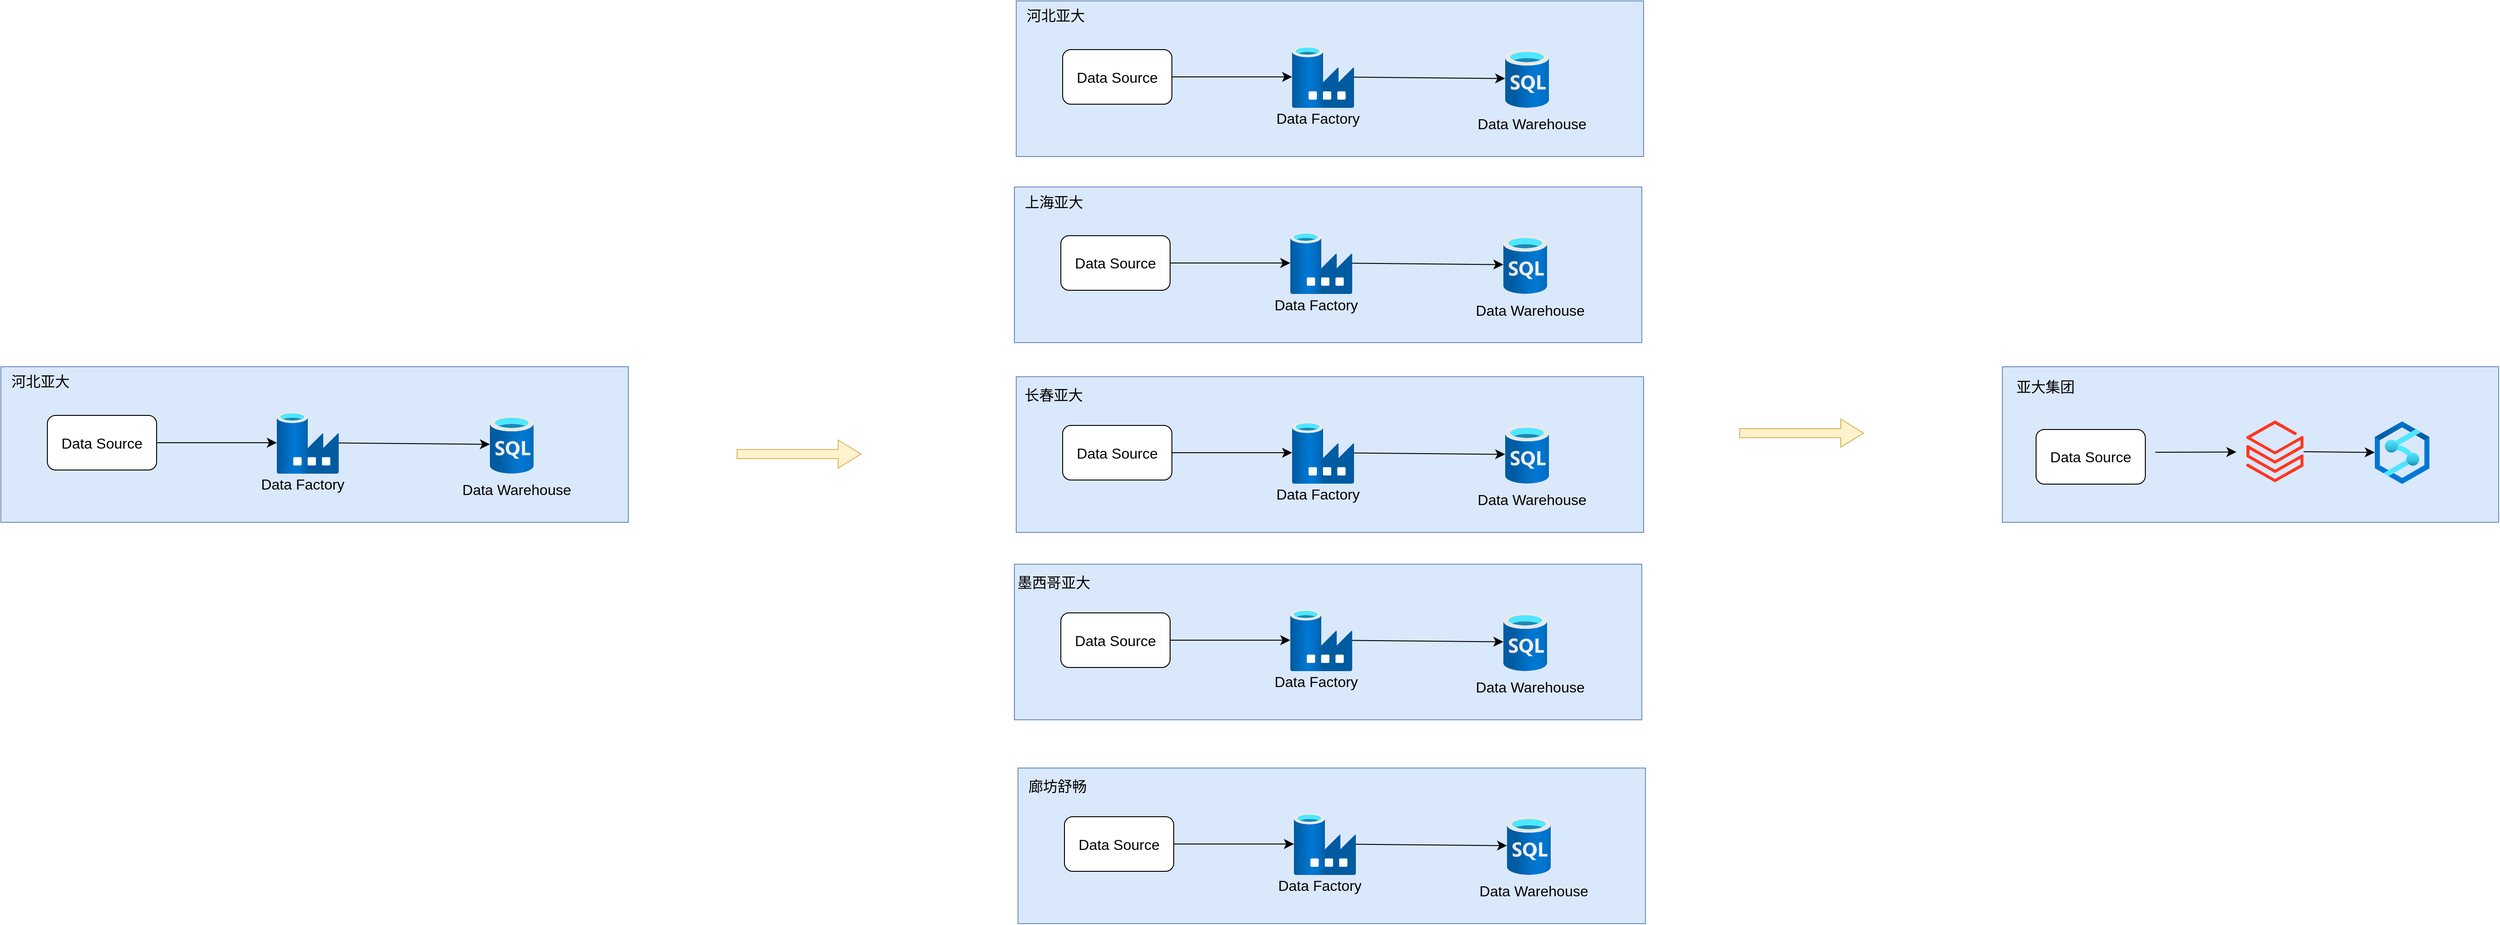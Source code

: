 <mxfile version="22.0.4" type="github" pages="2">
  <diagram name="第 1 页" id="MhoH8U3tyxvZcN3tAj8D">
    <mxGraphModel dx="4680" dy="2256" grid="0" gridSize="10" guides="1" tooltips="1" connect="1" arrows="1" fold="1" page="0" pageScale="1" pageWidth="827" pageHeight="1169" math="0" shadow="0">
      <root>
        <mxCell id="0" />
        <mxCell id="1" parent="0" />
        <mxCell id="xTHvPwRFMxjuUwYBFSz3-31" value="" style="rounded=0;whiteSpace=wrap;html=1;fontSize=16;fillColor=#dae8fc;strokeColor=#6c8ebf;" vertex="1" parent="1">
          <mxGeometry x="601" y="50" width="545" height="171" as="geometry" />
        </mxCell>
        <mxCell id="pBCOsRaj-h_CKX6DQHzy-14" value="" style="rounded=0;whiteSpace=wrap;html=1;fontSize=16;fillColor=#dae8fc;strokeColor=#6c8ebf;" vertex="1" parent="1">
          <mxGeometry x="-484" y="-147.5" width="689" height="171" as="geometry" />
        </mxCell>
        <mxCell id="pBCOsRaj-h_CKX6DQHzy-21" style="edgeStyle=none;curved=1;rounded=0;orthogonalLoop=1;jettySize=auto;html=1;fontSize=12;startSize=8;endSize=8;" edge="1" parent="1" source="pBCOsRaj-h_CKX6DQHzy-2" target="pBCOsRaj-h_CKX6DQHzy-5">
          <mxGeometry relative="1" as="geometry" />
        </mxCell>
        <mxCell id="pBCOsRaj-h_CKX6DQHzy-2" value="" style="image;aspect=fixed;html=1;points=[];align=center;fontSize=12;image=img/lib/azure2/databases/Data_Factory.svg;" vertex="1" parent="1">
          <mxGeometry x="-181" y="-98" width="68" height="68" as="geometry" />
        </mxCell>
        <mxCell id="pBCOsRaj-h_CKX6DQHzy-5" value="" style="image;aspect=fixed;html=1;points=[];align=center;fontSize=12;image=img/lib/azure2/databases/SQL_Database.svg;" vertex="1" parent="1">
          <mxGeometry x="53" y="-94" width="48" height="64" as="geometry" />
        </mxCell>
        <mxCell id="pBCOsRaj-h_CKX6DQHzy-20" style="edgeStyle=none;curved=1;rounded=0;orthogonalLoop=1;jettySize=auto;html=1;fontSize=12;startSize=8;endSize=8;" edge="1" parent="1" source="pBCOsRaj-h_CKX6DQHzy-7" target="pBCOsRaj-h_CKX6DQHzy-2">
          <mxGeometry relative="1" as="geometry" />
        </mxCell>
        <mxCell id="pBCOsRaj-h_CKX6DQHzy-7" value="Data Source" style="rounded=1;whiteSpace=wrap;html=1;fontSize=16;" vertex="1" parent="1">
          <mxGeometry x="-433" y="-94" width="120" height="60" as="geometry" />
        </mxCell>
        <mxCell id="pBCOsRaj-h_CKX6DQHzy-12" value="Data Factory" style="text;html=1;align=center;verticalAlign=middle;resizable=0;points=[];autosize=1;strokeColor=none;fillColor=none;fontSize=16;" vertex="1" parent="1">
          <mxGeometry x="-208" y="-34" width="110" height="31" as="geometry" />
        </mxCell>
        <mxCell id="pBCOsRaj-h_CKX6DQHzy-13" value="Data Warehouse" style="text;html=1;align=center;verticalAlign=middle;resizable=0;points=[];autosize=1;strokeColor=none;fillColor=none;fontSize=16;" vertex="1" parent="1">
          <mxGeometry x="13" y="-28" width="137" height="31" as="geometry" />
        </mxCell>
        <mxCell id="pBCOsRaj-h_CKX6DQHzy-16" value="上海亚大" style="text;html=1;align=center;verticalAlign=middle;resizable=0;points=[];autosize=1;strokeColor=none;fillColor=none;fontSize=16;" vertex="1" parent="1">
          <mxGeometry x="-482" y="-147" width="82" height="31" as="geometry" />
        </mxCell>
        <mxCell id="pBCOsRaj-h_CKX6DQHzy-22" value="" style="rounded=0;whiteSpace=wrap;html=1;fontSize=16;fillColor=#dae8fc;strokeColor=#6c8ebf;" vertex="1" parent="1">
          <mxGeometry x="-482" y="-352" width="689" height="171" as="geometry" />
        </mxCell>
        <mxCell id="pBCOsRaj-h_CKX6DQHzy-23" style="edgeStyle=none;curved=1;rounded=0;orthogonalLoop=1;jettySize=auto;html=1;fontSize=12;startSize=8;endSize=8;" edge="1" parent="1" source="pBCOsRaj-h_CKX6DQHzy-24" target="pBCOsRaj-h_CKX6DQHzy-25">
          <mxGeometry relative="1" as="geometry" />
        </mxCell>
        <mxCell id="pBCOsRaj-h_CKX6DQHzy-24" value="" style="image;aspect=fixed;html=1;points=[];align=center;fontSize=12;image=img/lib/azure2/databases/Data_Factory.svg;" vertex="1" parent="1">
          <mxGeometry x="-179" y="-302.5" width="68" height="68" as="geometry" />
        </mxCell>
        <mxCell id="pBCOsRaj-h_CKX6DQHzy-25" value="" style="image;aspect=fixed;html=1;points=[];align=center;fontSize=12;image=img/lib/azure2/databases/SQL_Database.svg;" vertex="1" parent="1">
          <mxGeometry x="55" y="-298.5" width="48" height="64" as="geometry" />
        </mxCell>
        <mxCell id="pBCOsRaj-h_CKX6DQHzy-26" style="edgeStyle=none;curved=1;rounded=0;orthogonalLoop=1;jettySize=auto;html=1;fontSize=12;startSize=8;endSize=8;" edge="1" parent="1" source="pBCOsRaj-h_CKX6DQHzy-27" target="pBCOsRaj-h_CKX6DQHzy-24">
          <mxGeometry relative="1" as="geometry" />
        </mxCell>
        <mxCell id="pBCOsRaj-h_CKX6DQHzy-27" value="Data Source" style="rounded=1;whiteSpace=wrap;html=1;fontSize=16;" vertex="1" parent="1">
          <mxGeometry x="-431" y="-298.5" width="120" height="60" as="geometry" />
        </mxCell>
        <mxCell id="pBCOsRaj-h_CKX6DQHzy-28" value="Data Factory" style="text;html=1;align=center;verticalAlign=middle;resizable=0;points=[];autosize=1;strokeColor=none;fillColor=none;fontSize=16;" vertex="1" parent="1">
          <mxGeometry x="-206" y="-238.5" width="110" height="31" as="geometry" />
        </mxCell>
        <mxCell id="pBCOsRaj-h_CKX6DQHzy-29" value="Data Warehouse" style="text;html=1;align=center;verticalAlign=middle;resizable=0;points=[];autosize=1;strokeColor=none;fillColor=none;fontSize=16;" vertex="1" parent="1">
          <mxGeometry x="15" y="-232.5" width="137" height="31" as="geometry" />
        </mxCell>
        <mxCell id="pBCOsRaj-h_CKX6DQHzy-30" value="河北亚大" style="text;html=1;align=center;verticalAlign=middle;resizable=0;points=[];autosize=1;strokeColor=none;fillColor=none;fontSize=16;" vertex="1" parent="1">
          <mxGeometry x="-480" y="-351.5" width="82" height="31" as="geometry" />
        </mxCell>
        <mxCell id="xTHvPwRFMxjuUwYBFSz3-1" value="" style="rounded=0;whiteSpace=wrap;html=1;fontSize=16;fillColor=#dae8fc;strokeColor=#6c8ebf;" vertex="1" parent="1">
          <mxGeometry x="-482" y="61" width="689" height="171" as="geometry" />
        </mxCell>
        <mxCell id="xTHvPwRFMxjuUwYBFSz3-2" style="edgeStyle=none;curved=1;rounded=0;orthogonalLoop=1;jettySize=auto;html=1;fontSize=12;startSize=8;endSize=8;" edge="1" parent="1" source="xTHvPwRFMxjuUwYBFSz3-3" target="xTHvPwRFMxjuUwYBFSz3-4">
          <mxGeometry relative="1" as="geometry" />
        </mxCell>
        <mxCell id="xTHvPwRFMxjuUwYBFSz3-3" value="" style="image;aspect=fixed;html=1;points=[];align=center;fontSize=12;image=img/lib/azure2/databases/Data_Factory.svg;" vertex="1" parent="1">
          <mxGeometry x="-179" y="110.5" width="68" height="68" as="geometry" />
        </mxCell>
        <mxCell id="xTHvPwRFMxjuUwYBFSz3-4" value="" style="image;aspect=fixed;html=1;points=[];align=center;fontSize=12;image=img/lib/azure2/databases/SQL_Database.svg;" vertex="1" parent="1">
          <mxGeometry x="55" y="114.5" width="48" height="64" as="geometry" />
        </mxCell>
        <mxCell id="xTHvPwRFMxjuUwYBFSz3-5" style="edgeStyle=none;curved=1;rounded=0;orthogonalLoop=1;jettySize=auto;html=1;fontSize=12;startSize=8;endSize=8;" edge="1" parent="1" source="xTHvPwRFMxjuUwYBFSz3-6" target="xTHvPwRFMxjuUwYBFSz3-3">
          <mxGeometry relative="1" as="geometry" />
        </mxCell>
        <mxCell id="xTHvPwRFMxjuUwYBFSz3-6" value="Data Source" style="rounded=1;whiteSpace=wrap;html=1;fontSize=16;" vertex="1" parent="1">
          <mxGeometry x="-431" y="114.5" width="120" height="60" as="geometry" />
        </mxCell>
        <mxCell id="xTHvPwRFMxjuUwYBFSz3-7" value="Data Factory" style="text;html=1;align=center;verticalAlign=middle;resizable=0;points=[];autosize=1;strokeColor=none;fillColor=none;fontSize=16;" vertex="1" parent="1">
          <mxGeometry x="-206" y="174.5" width="110" height="31" as="geometry" />
        </mxCell>
        <mxCell id="xTHvPwRFMxjuUwYBFSz3-8" value="Data Warehouse" style="text;html=1;align=center;verticalAlign=middle;resizable=0;points=[];autosize=1;strokeColor=none;fillColor=none;fontSize=16;" vertex="1" parent="1">
          <mxGeometry x="15" y="180.5" width="137" height="31" as="geometry" />
        </mxCell>
        <mxCell id="xTHvPwRFMxjuUwYBFSz3-9" value="长春亚大&amp;nbsp;" style="text;html=1;align=center;verticalAlign=middle;resizable=0;points=[];autosize=1;strokeColor=none;fillColor=none;fontSize=16;" vertex="1" parent="1">
          <mxGeometry x="-482" y="65" width="86" height="31" as="geometry" />
        </mxCell>
        <mxCell id="xTHvPwRFMxjuUwYBFSz3-10" value="" style="rounded=0;whiteSpace=wrap;html=1;fontSize=16;fillColor=#dae8fc;strokeColor=#6c8ebf;" vertex="1" parent="1">
          <mxGeometry x="-484" y="267" width="689" height="171" as="geometry" />
        </mxCell>
        <mxCell id="xTHvPwRFMxjuUwYBFSz3-11" style="edgeStyle=none;curved=1;rounded=0;orthogonalLoop=1;jettySize=auto;html=1;fontSize=12;startSize=8;endSize=8;" edge="1" parent="1" source="xTHvPwRFMxjuUwYBFSz3-12" target="xTHvPwRFMxjuUwYBFSz3-13">
          <mxGeometry relative="1" as="geometry" />
        </mxCell>
        <mxCell id="xTHvPwRFMxjuUwYBFSz3-12" value="" style="image;aspect=fixed;html=1;points=[];align=center;fontSize=12;image=img/lib/azure2/databases/Data_Factory.svg;" vertex="1" parent="1">
          <mxGeometry x="-181" y="316.5" width="68" height="68" as="geometry" />
        </mxCell>
        <mxCell id="xTHvPwRFMxjuUwYBFSz3-13" value="" style="image;aspect=fixed;html=1;points=[];align=center;fontSize=12;image=img/lib/azure2/databases/SQL_Database.svg;" vertex="1" parent="1">
          <mxGeometry x="53" y="320.5" width="48" height="64" as="geometry" />
        </mxCell>
        <mxCell id="xTHvPwRFMxjuUwYBFSz3-14" style="edgeStyle=none;curved=1;rounded=0;orthogonalLoop=1;jettySize=auto;html=1;fontSize=12;startSize=8;endSize=8;" edge="1" parent="1" source="xTHvPwRFMxjuUwYBFSz3-15" target="xTHvPwRFMxjuUwYBFSz3-12">
          <mxGeometry relative="1" as="geometry" />
        </mxCell>
        <mxCell id="xTHvPwRFMxjuUwYBFSz3-15" value="Data Source" style="rounded=1;whiteSpace=wrap;html=1;fontSize=16;" vertex="1" parent="1">
          <mxGeometry x="-433" y="320.5" width="120" height="60" as="geometry" />
        </mxCell>
        <mxCell id="xTHvPwRFMxjuUwYBFSz3-16" value="Data Factory" style="text;html=1;align=center;verticalAlign=middle;resizable=0;points=[];autosize=1;strokeColor=none;fillColor=none;fontSize=16;" vertex="1" parent="1">
          <mxGeometry x="-208" y="380.5" width="110" height="31" as="geometry" />
        </mxCell>
        <mxCell id="xTHvPwRFMxjuUwYBFSz3-17" value="Data Warehouse" style="text;html=1;align=center;verticalAlign=middle;resizable=0;points=[];autosize=1;strokeColor=none;fillColor=none;fontSize=16;" vertex="1" parent="1">
          <mxGeometry x="13" y="386.5" width="137" height="31" as="geometry" />
        </mxCell>
        <mxCell id="xTHvPwRFMxjuUwYBFSz3-18" value="墨西哥亚大" style="text;html=1;align=center;verticalAlign=middle;resizable=0;points=[];autosize=1;strokeColor=none;fillColor=none;fontSize=16;" vertex="1" parent="1">
          <mxGeometry x="-490" y="271" width="98" height="31" as="geometry" />
        </mxCell>
        <mxCell id="xTHvPwRFMxjuUwYBFSz3-19" value="" style="rounded=0;whiteSpace=wrap;html=1;fontSize=16;fillColor=#dae8fc;strokeColor=#6c8ebf;" vertex="1" parent="1">
          <mxGeometry x="-480" y="491" width="689" height="171" as="geometry" />
        </mxCell>
        <mxCell id="xTHvPwRFMxjuUwYBFSz3-20" style="edgeStyle=none;curved=1;rounded=0;orthogonalLoop=1;jettySize=auto;html=1;fontSize=12;startSize=8;endSize=8;" edge="1" parent="1" source="xTHvPwRFMxjuUwYBFSz3-21" target="xTHvPwRFMxjuUwYBFSz3-22">
          <mxGeometry relative="1" as="geometry" />
        </mxCell>
        <mxCell id="xTHvPwRFMxjuUwYBFSz3-21" value="" style="image;aspect=fixed;html=1;points=[];align=center;fontSize=12;image=img/lib/azure2/databases/Data_Factory.svg;" vertex="1" parent="1">
          <mxGeometry x="-177" y="540.5" width="68" height="68" as="geometry" />
        </mxCell>
        <mxCell id="xTHvPwRFMxjuUwYBFSz3-22" value="" style="image;aspect=fixed;html=1;points=[];align=center;fontSize=12;image=img/lib/azure2/databases/SQL_Database.svg;" vertex="1" parent="1">
          <mxGeometry x="57" y="544.5" width="48" height="64" as="geometry" />
        </mxCell>
        <mxCell id="xTHvPwRFMxjuUwYBFSz3-23" style="edgeStyle=none;curved=1;rounded=0;orthogonalLoop=1;jettySize=auto;html=1;fontSize=12;startSize=8;endSize=8;" edge="1" parent="1" source="xTHvPwRFMxjuUwYBFSz3-24" target="xTHvPwRFMxjuUwYBFSz3-21">
          <mxGeometry relative="1" as="geometry" />
        </mxCell>
        <mxCell id="xTHvPwRFMxjuUwYBFSz3-24" value="Data Source" style="rounded=1;whiteSpace=wrap;html=1;fontSize=16;" vertex="1" parent="1">
          <mxGeometry x="-429" y="544.5" width="120" height="60" as="geometry" />
        </mxCell>
        <mxCell id="xTHvPwRFMxjuUwYBFSz3-25" value="Data Factory" style="text;html=1;align=center;verticalAlign=middle;resizable=0;points=[];autosize=1;strokeColor=none;fillColor=none;fontSize=16;" vertex="1" parent="1">
          <mxGeometry x="-204" y="604.5" width="110" height="31" as="geometry" />
        </mxCell>
        <mxCell id="xTHvPwRFMxjuUwYBFSz3-26" value="Data Warehouse" style="text;html=1;align=center;verticalAlign=middle;resizable=0;points=[];autosize=1;strokeColor=none;fillColor=none;fontSize=16;" vertex="1" parent="1">
          <mxGeometry x="17" y="610.5" width="137" height="31" as="geometry" />
        </mxCell>
        <mxCell id="xTHvPwRFMxjuUwYBFSz3-27" value="廊坊舒畅" style="text;html=1;align=center;verticalAlign=middle;resizable=0;points=[];autosize=1;strokeColor=none;fillColor=none;fontSize=16;" vertex="1" parent="1">
          <mxGeometry x="-478" y="495" width="82" height="31" as="geometry" />
        </mxCell>
        <mxCell id="xTHvPwRFMxjuUwYBFSz3-35" style="edgeStyle=none;curved=1;rounded=0;orthogonalLoop=1;jettySize=auto;html=1;fontSize=12;startSize=8;endSize=8;" edge="1" parent="1" source="xTHvPwRFMxjuUwYBFSz3-28" target="xTHvPwRFMxjuUwYBFSz3-29">
          <mxGeometry relative="1" as="geometry" />
        </mxCell>
        <mxCell id="xTHvPwRFMxjuUwYBFSz3-28" value="" style="image;aspect=fixed;html=1;points=[];align=center;fontSize=12;image=img/lib/azure2/analytics/Azure_Databricks.svg;" vertex="1" parent="1">
          <mxGeometry x="869" y="109" width="62.8" height="68" as="geometry" />
        </mxCell>
        <mxCell id="xTHvPwRFMxjuUwYBFSz3-29" value="" style="image;aspect=fixed;html=1;points=[];align=center;fontSize=12;image=img/lib/azure2/databases/Azure_Synapse_Analytics.svg;" vertex="1" parent="1">
          <mxGeometry x="1010" y="110" width="60" height="69" as="geometry" />
        </mxCell>
        <mxCell id="xTHvPwRFMxjuUwYBFSz3-41" value="亚大集团" style="text;html=1;align=center;verticalAlign=middle;resizable=0;points=[];autosize=1;strokeColor=none;fillColor=none;fontSize=16;" vertex="1" parent="1">
          <mxGeometry x="607" y="56" width="82" height="31" as="geometry" />
        </mxCell>
        <mxCell id="xTHvPwRFMxjuUwYBFSz3-43" value="Data Source" style="rounded=1;whiteSpace=wrap;html=1;fontSize=16;" vertex="1" parent="1">
          <mxGeometry x="638" y="119" width="120" height="60" as="geometry" />
        </mxCell>
        <mxCell id="xTHvPwRFMxjuUwYBFSz3-44" style="edgeStyle=none;curved=1;rounded=0;orthogonalLoop=1;jettySize=auto;html=1;fontSize=12;startSize=8;endSize=8;" edge="1" parent="1">
          <mxGeometry relative="1" as="geometry">
            <mxPoint x="769" y="144" as="sourcePoint" />
            <mxPoint x="858" y="143.67" as="targetPoint" />
          </mxGeometry>
        </mxCell>
        <mxCell id="xTHvPwRFMxjuUwYBFSz3-45" value="" style="rounded=0;whiteSpace=wrap;html=1;fontSize=16;fillColor=#dae8fc;strokeColor=#6c8ebf;" vertex="1" parent="1">
          <mxGeometry x="-1597" y="50" width="689" height="171" as="geometry" />
        </mxCell>
        <mxCell id="xTHvPwRFMxjuUwYBFSz3-46" style="edgeStyle=none;curved=1;rounded=0;orthogonalLoop=1;jettySize=auto;html=1;fontSize=12;startSize=8;endSize=8;" edge="1" parent="1" source="xTHvPwRFMxjuUwYBFSz3-47" target="xTHvPwRFMxjuUwYBFSz3-48">
          <mxGeometry relative="1" as="geometry" />
        </mxCell>
        <mxCell id="xTHvPwRFMxjuUwYBFSz3-47" value="" style="image;aspect=fixed;html=1;points=[];align=center;fontSize=12;image=img/lib/azure2/databases/Data_Factory.svg;" vertex="1" parent="1">
          <mxGeometry x="-1294" y="99.5" width="68" height="68" as="geometry" />
        </mxCell>
        <mxCell id="xTHvPwRFMxjuUwYBFSz3-48" value="" style="image;aspect=fixed;html=1;points=[];align=center;fontSize=12;image=img/lib/azure2/databases/SQL_Database.svg;" vertex="1" parent="1">
          <mxGeometry x="-1060" y="103.5" width="48" height="64" as="geometry" />
        </mxCell>
        <mxCell id="xTHvPwRFMxjuUwYBFSz3-49" style="edgeStyle=none;curved=1;rounded=0;orthogonalLoop=1;jettySize=auto;html=1;fontSize=12;startSize=8;endSize=8;" edge="1" parent="1" source="xTHvPwRFMxjuUwYBFSz3-50" target="xTHvPwRFMxjuUwYBFSz3-47">
          <mxGeometry relative="1" as="geometry" />
        </mxCell>
        <mxCell id="xTHvPwRFMxjuUwYBFSz3-50" value="Data Source" style="rounded=1;whiteSpace=wrap;html=1;fontSize=16;" vertex="1" parent="1">
          <mxGeometry x="-1546" y="103.5" width="120" height="60" as="geometry" />
        </mxCell>
        <mxCell id="xTHvPwRFMxjuUwYBFSz3-51" value="Data Factory" style="text;html=1;align=center;verticalAlign=middle;resizable=0;points=[];autosize=1;strokeColor=none;fillColor=none;fontSize=16;" vertex="1" parent="1">
          <mxGeometry x="-1321" y="163.5" width="110" height="31" as="geometry" />
        </mxCell>
        <mxCell id="xTHvPwRFMxjuUwYBFSz3-52" value="Data Warehouse" style="text;html=1;align=center;verticalAlign=middle;resizable=0;points=[];autosize=1;strokeColor=none;fillColor=none;fontSize=16;" vertex="1" parent="1">
          <mxGeometry x="-1100" y="169.5" width="137" height="31" as="geometry" />
        </mxCell>
        <mxCell id="xTHvPwRFMxjuUwYBFSz3-53" value="河北亚大" style="text;html=1;align=center;verticalAlign=middle;resizable=0;points=[];autosize=1;strokeColor=none;fillColor=none;fontSize=16;" vertex="1" parent="1">
          <mxGeometry x="-1595" y="50.5" width="82" height="31" as="geometry" />
        </mxCell>
        <mxCell id="xTHvPwRFMxjuUwYBFSz3-54" value="" style="shape=flexArrow;endArrow=classic;html=1;rounded=0;fontSize=12;startSize=8;endSize=8;curved=1;fillColor=#fff2cc;strokeColor=#d6b656;" edge="1" parent="1">
          <mxGeometry width="50" height="50" relative="1" as="geometry">
            <mxPoint x="-789" y="146" as="sourcePoint" />
            <mxPoint x="-652" y="146" as="targetPoint" />
          </mxGeometry>
        </mxCell>
        <mxCell id="xTHvPwRFMxjuUwYBFSz3-62" value="" style="shape=flexArrow;endArrow=classic;html=1;rounded=0;fontSize=12;startSize=8;endSize=8;curved=1;fillColor=#fff2cc;strokeColor=#d6b656;" edge="1" parent="1">
          <mxGeometry width="50" height="50" relative="1" as="geometry">
            <mxPoint x="312" y="123" as="sourcePoint" />
            <mxPoint x="449" y="123" as="targetPoint" />
          </mxGeometry>
        </mxCell>
      </root>
    </mxGraphModel>
  </diagram>
  <diagram id="jrHRcvDyhogu5Kz95-4c" name="第 2 页">
    <mxGraphModel dx="2520" dy="1518" grid="0" gridSize="10" guides="1" tooltips="1" connect="1" arrows="1" fold="1" page="0" pageScale="1" pageWidth="827" pageHeight="1169" math="0" shadow="0">
      <root>
        <mxCell id="0" />
        <mxCell id="1" parent="0" />
      </root>
    </mxGraphModel>
  </diagram>
</mxfile>
